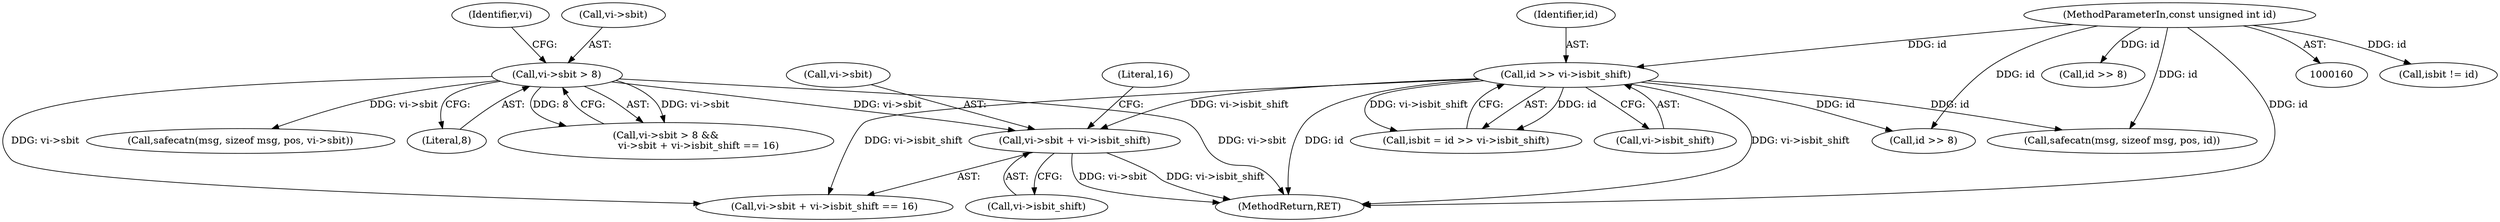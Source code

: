 digraph "0_Android_9d4853418ab2f754c2b63e091c29c5529b8b86ca_43@pointer" {
"1000895" [label="(Call,vi->sbit + vi->isbit_shift)"];
"1000889" [label="(Call,vi->sbit > 8)"];
"1000171" [label="(Call,id >> vi->isbit_shift)"];
"1000163" [label="(MethodParameterIn,const unsigned int id)"];
"1000163" [label="(MethodParameterIn,const unsigned int id)"];
"1001112" [label="(Call,isbit != id)"];
"1000895" [label="(Call,vi->sbit + vi->isbit_shift)"];
"1000894" [label="(Call,vi->sbit + vi->isbit_shift == 16)"];
"1001593" [label="(MethodReturn,RET)"];
"1001098" [label="(Call,safecatn(msg, sizeof msg, pos, id))"];
"1000897" [label="(Identifier,vi)"];
"1000169" [label="(Call,isbit = id >> vi->isbit_shift)"];
"1001126" [label="(Call,safecatn(msg, sizeof msg, pos, vi->sbit))"];
"1000893" [label="(Literal,8)"];
"1000899" [label="(Call,vi->isbit_shift)"];
"1000908" [label="(Call,id >> 8)"];
"1000902" [label="(Literal,16)"];
"1000889" [label="(Call,vi->sbit > 8)"];
"1000888" [label="(Call,vi->sbit > 8 &&\n                     vi->sbit + vi->isbit_shift == 16)"];
"1000943" [label="(Call,id >> 8)"];
"1000172" [label="(Identifier,id)"];
"1000173" [label="(Call,vi->isbit_shift)"];
"1000896" [label="(Call,vi->sbit)"];
"1000171" [label="(Call,id >> vi->isbit_shift)"];
"1000890" [label="(Call,vi->sbit)"];
"1000895" -> "1000894"  [label="AST: "];
"1000895" -> "1000899"  [label="CFG: "];
"1000896" -> "1000895"  [label="AST: "];
"1000899" -> "1000895"  [label="AST: "];
"1000902" -> "1000895"  [label="CFG: "];
"1000895" -> "1001593"  [label="DDG: vi->isbit_shift"];
"1000895" -> "1001593"  [label="DDG: vi->sbit"];
"1000889" -> "1000895"  [label="DDG: vi->sbit"];
"1000171" -> "1000895"  [label="DDG: vi->isbit_shift"];
"1000889" -> "1000888"  [label="AST: "];
"1000889" -> "1000893"  [label="CFG: "];
"1000890" -> "1000889"  [label="AST: "];
"1000893" -> "1000889"  [label="AST: "];
"1000897" -> "1000889"  [label="CFG: "];
"1000888" -> "1000889"  [label="CFG: "];
"1000889" -> "1001593"  [label="DDG: vi->sbit"];
"1000889" -> "1000888"  [label="DDG: vi->sbit"];
"1000889" -> "1000888"  [label="DDG: 8"];
"1000889" -> "1000894"  [label="DDG: vi->sbit"];
"1000889" -> "1001126"  [label="DDG: vi->sbit"];
"1000171" -> "1000169"  [label="AST: "];
"1000171" -> "1000173"  [label="CFG: "];
"1000172" -> "1000171"  [label="AST: "];
"1000173" -> "1000171"  [label="AST: "];
"1000169" -> "1000171"  [label="CFG: "];
"1000171" -> "1001593"  [label="DDG: id"];
"1000171" -> "1001593"  [label="DDG: vi->isbit_shift"];
"1000171" -> "1000169"  [label="DDG: id"];
"1000171" -> "1000169"  [label="DDG: vi->isbit_shift"];
"1000163" -> "1000171"  [label="DDG: id"];
"1000171" -> "1000894"  [label="DDG: vi->isbit_shift"];
"1000171" -> "1000908"  [label="DDG: id"];
"1000171" -> "1001098"  [label="DDG: id"];
"1000163" -> "1000160"  [label="AST: "];
"1000163" -> "1001593"  [label="DDG: id"];
"1000163" -> "1000908"  [label="DDG: id"];
"1000163" -> "1000943"  [label="DDG: id"];
"1000163" -> "1001098"  [label="DDG: id"];
"1000163" -> "1001112"  [label="DDG: id"];
}
